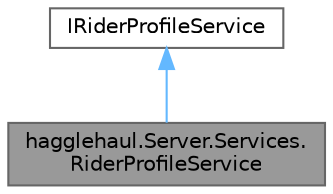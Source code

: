 digraph "hagglehaul.Server.Services.RiderProfileService"
{
 // LATEX_PDF_SIZE
  bgcolor="transparent";
  edge [fontname=Helvetica,fontsize=10,labelfontname=Helvetica,labelfontsize=10];
  node [fontname=Helvetica,fontsize=10,shape=box,height=0.2,width=0.4];
  Node1 [id="Node000001",label="hagglehaul.Server.Services.\lRiderProfileService",height=0.2,width=0.4,color="gray40", fillcolor="grey60", style="filled", fontcolor="black",tooltip="See IRiderProfileService."];
  Node2 -> Node1 [id="edge1_Node000001_Node000002",dir="back",color="steelblue1",style="solid",tooltip=" "];
  Node2 [id="Node000002",label="IRiderProfileService",height=0.2,width=0.4,color="gray40", fillcolor="white", style="filled",URL="$interfacehagglehaul_1_1_server_1_1_services_1_1_i_rider_profile_service.html",tooltip="Corresponds to RiderProfile collection in the database."];
}
